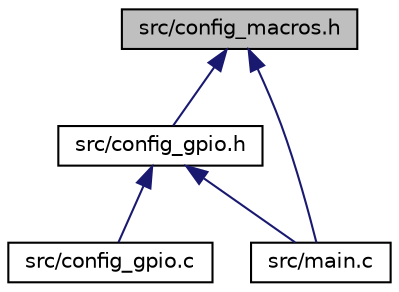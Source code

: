 digraph "src/config_macros.h"
{
 // LATEX_PDF_SIZE
  edge [fontname="Helvetica",fontsize="10",labelfontname="Helvetica",labelfontsize="10"];
  node [fontname="Helvetica",fontsize="10",shape=record];
  Node1 [label="src/config_macros.h",height=0.2,width=0.4,color="black", fillcolor="grey75", style="filled", fontcolor="black",tooltip="Definição das variáveis globais do programa."];
  Node1 -> Node2 [dir="back",color="midnightblue",fontsize="10",style="solid",fontname="Helvetica"];
  Node2 [label="src/config_gpio.h",height=0.2,width=0.4,color="black", fillcolor="white", style="filled",URL="$config__gpio_8h.html",tooltip=" "];
  Node2 -> Node3 [dir="back",color="midnightblue",fontsize="10",style="solid",fontname="Helvetica"];
  Node3 [label="src/config_gpio.c",height=0.2,width=0.4,color="black", fillcolor="white", style="filled",URL="$config__gpio_8c.html",tooltip="Configuração dos botões."];
  Node2 -> Node4 [dir="back",color="midnightblue",fontsize="10",style="solid",fontname="Helvetica"];
  Node4 [label="src/main.c",height=0.2,width=0.4,color="black", fillcolor="white", style="filled",URL="$main_8c.html",tooltip=" "];
  Node1 -> Node4 [dir="back",color="midnightblue",fontsize="10",style="solid",fontname="Helvetica"];
}
